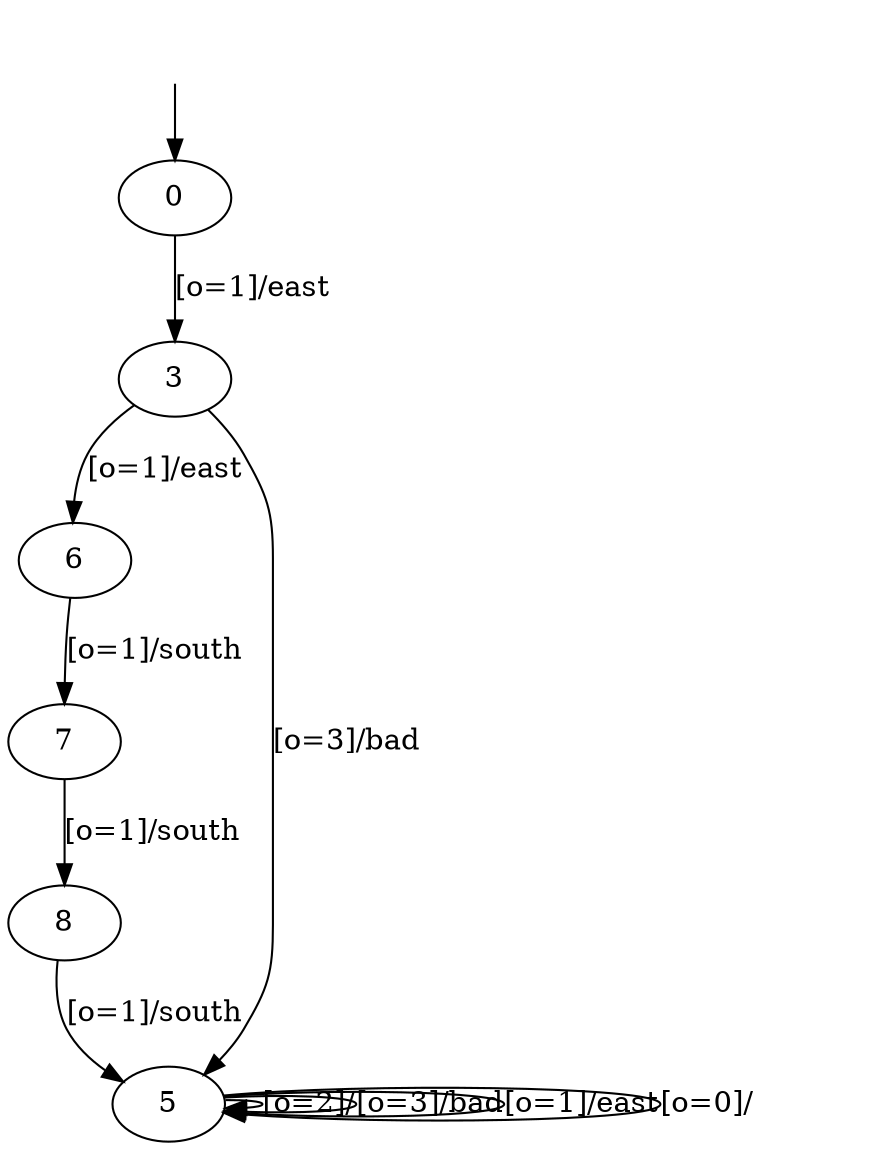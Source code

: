digraph {
8;
7;
6;
5;
3;
0;
__init [label="", style=invis, width=0];
__init -> 0;
8 -> 5 [label="[o=1]/south"];
7 -> 8 [label="[o=1]/south"];
6 -> 7 [label="[o=1]/south"];
5 -> 5 [label="[o=2]/"];
5 -> 5 [label="[o=3]/bad"];
5 -> 5 [label="[o=1]/east"];
5 -> 5 [label="[o=0]/"];
3 -> 6 [label="[o=1]/east"];
3 -> 5 [label="[o=3]/bad"];
0 -> 3 [label="[o=1]/east"];
}